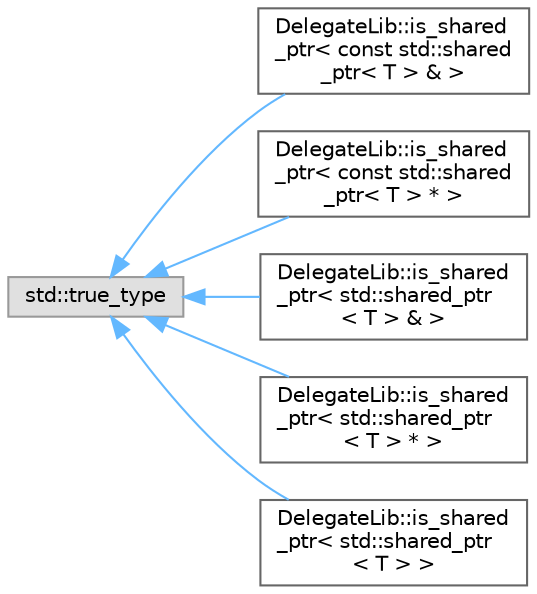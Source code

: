 digraph "Graphical Class Hierarchy"
{
 // LATEX_PDF_SIZE
  bgcolor="transparent";
  edge [fontname=Helvetica,fontsize=10,labelfontname=Helvetica,labelfontsize=10];
  node [fontname=Helvetica,fontsize=10,shape=box,height=0.2,width=0.4];
  rankdir="LR";
  Node0 [id="Node000000",label="std::true_type",height=0.2,width=0.4,color="grey60", fillcolor="#E0E0E0", style="filled",tooltip=" "];
  Node0 -> Node1 [id="edge25_Node000000_Node000001",dir="back",color="steelblue1",style="solid",tooltip=" "];
  Node1 [id="Node000001",label="DelegateLib::is_shared\l_ptr\< const std::shared\l_ptr\< T \> & \>",height=0.2,width=0.4,color="grey40", fillcolor="white", style="filled",URL="$struct_delegate_lib_1_1is__shared__ptr_3_01const_01std_1_1shared__ptr_3_01_t_01_4_01_6_01_4.html",tooltip=" "];
  Node0 -> Node2 [id="edge26_Node000000_Node000002",dir="back",color="steelblue1",style="solid",tooltip=" "];
  Node2 [id="Node000002",label="DelegateLib::is_shared\l_ptr\< const std::shared\l_ptr\< T \> * \>",height=0.2,width=0.4,color="grey40", fillcolor="white", style="filled",URL="$struct_delegate_lib_1_1is__shared__ptr_3_01const_01std_1_1shared__ptr_3_01_t_01_4_01_5_01_4.html",tooltip=" "];
  Node0 -> Node3 [id="edge27_Node000000_Node000003",dir="back",color="steelblue1",style="solid",tooltip=" "];
  Node3 [id="Node000003",label="DelegateLib::is_shared\l_ptr\< std::shared_ptr\l\< T \> & \>",height=0.2,width=0.4,color="grey40", fillcolor="white", style="filled",URL="$struct_delegate_lib_1_1is__shared__ptr_3_01std_1_1shared__ptr_3_01_t_01_4_01_6_01_4.html",tooltip=" "];
  Node0 -> Node4 [id="edge28_Node000000_Node000004",dir="back",color="steelblue1",style="solid",tooltip=" "];
  Node4 [id="Node000004",label="DelegateLib::is_shared\l_ptr\< std::shared_ptr\l\< T \> * \>",height=0.2,width=0.4,color="grey40", fillcolor="white", style="filled",URL="$struct_delegate_lib_1_1is__shared__ptr_3_01std_1_1shared__ptr_3_01_t_01_4_01_5_01_4.html",tooltip=" "];
  Node0 -> Node5 [id="edge29_Node000000_Node000005",dir="back",color="steelblue1",style="solid",tooltip=" "];
  Node5 [id="Node000005",label="DelegateLib::is_shared\l_ptr\< std::shared_ptr\l\< T \> \>",height=0.2,width=0.4,color="grey40", fillcolor="white", style="filled",URL="$struct_delegate_lib_1_1is__shared__ptr_3_01std_1_1shared__ptr_3_01_t_01_4_01_4.html",tooltip=" "];
}
